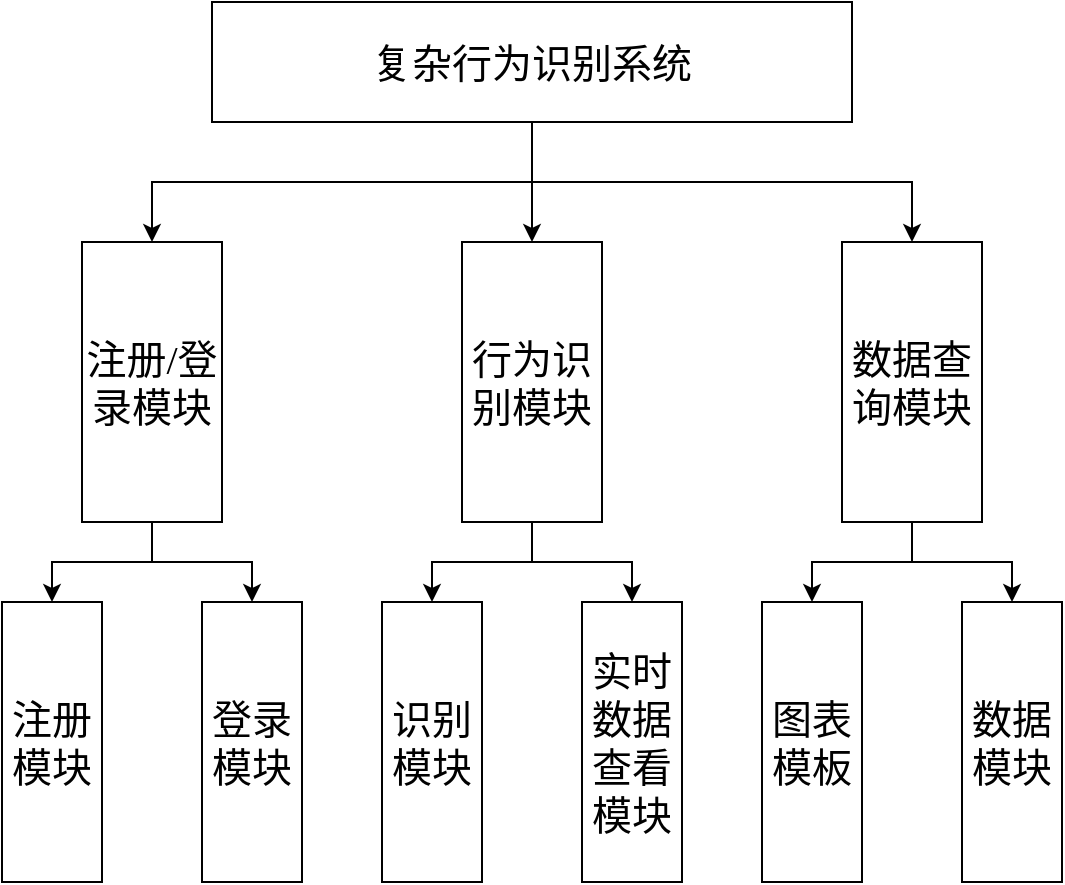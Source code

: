 <mxfile version="12.8.5" type="github">
  <diagram id="879hA1ASLOYgRwbTXVKG" name="Page-1">
    <mxGraphModel dx="868" dy="450" grid="1" gridSize="10" guides="1" tooltips="1" connect="1" arrows="1" fold="1" page="1" pageScale="1" pageWidth="827" pageHeight="1169" math="0" shadow="0">
      <root>
        <mxCell id="0" />
        <mxCell id="1" parent="0" />
        <mxCell id="HFOiEgos_aeJ5IK0qum7-43" value="" style="edgeStyle=orthogonalEdgeStyle;rounded=0;orthogonalLoop=1;jettySize=auto;html=1;fontSize=20;fontFamily=Times New Roman;" parent="1" source="HFOiEgos_aeJ5IK0qum7-1" target="HFOiEgos_aeJ5IK0qum7-35" edge="1">
          <mxGeometry relative="1" as="geometry" />
        </mxCell>
        <mxCell id="HFOiEgos_aeJ5IK0qum7-44" style="edgeStyle=orthogonalEdgeStyle;rounded=0;orthogonalLoop=1;jettySize=auto;html=1;entryX=0.5;entryY=0;entryDx=0;entryDy=0;fontSize=20;fontFamily=Times New Roman;" parent="1" source="HFOiEgos_aeJ5IK0qum7-1" target="HFOiEgos_aeJ5IK0qum7-2" edge="1">
          <mxGeometry relative="1" as="geometry" />
        </mxCell>
        <mxCell id="HFOiEgos_aeJ5IK0qum7-45" style="edgeStyle=orthogonalEdgeStyle;rounded=0;orthogonalLoop=1;jettySize=auto;html=1;fontSize=20;fontFamily=Times New Roman;" parent="1" source="HFOiEgos_aeJ5IK0qum7-1" target="HFOiEgos_aeJ5IK0qum7-40" edge="1">
          <mxGeometry relative="1" as="geometry" />
        </mxCell>
        <mxCell id="HFOiEgos_aeJ5IK0qum7-1" value="复杂行为识别系统" style="rounded=0;whiteSpace=wrap;html=1;fontSize=20;fontFamily=Times New Roman;" parent="1" vertex="1">
          <mxGeometry x="335" y="120" width="320" height="60" as="geometry" />
        </mxCell>
        <mxCell id="HFOiEgos_aeJ5IK0qum7-6" value="" style="edgeStyle=orthogonalEdgeStyle;rounded=0;orthogonalLoop=1;jettySize=auto;html=1;entryX=0.5;entryY=0;entryDx=0;entryDy=0;fontSize=20;fontFamily=Times New Roman;" parent="1" source="HFOiEgos_aeJ5IK0qum7-2" target="HFOiEgos_aeJ5IK0qum7-5" edge="1">
          <mxGeometry relative="1" as="geometry" />
        </mxCell>
        <mxCell id="HFOiEgos_aeJ5IK0qum7-22" style="edgeStyle=orthogonalEdgeStyle;rounded=0;orthogonalLoop=1;jettySize=auto;html=1;entryX=0.5;entryY=0;entryDx=0;entryDy=0;fontSize=20;fontFamily=Times New Roman;" parent="1" source="HFOiEgos_aeJ5IK0qum7-2" target="HFOiEgos_aeJ5IK0qum7-10" edge="1">
          <mxGeometry relative="1" as="geometry" />
        </mxCell>
        <mxCell id="HFOiEgos_aeJ5IK0qum7-2" value="注册/登录模块" style="rounded=0;whiteSpace=wrap;html=1;fontSize=20;fontFamily=Times New Roman;" parent="1" vertex="1">
          <mxGeometry x="270" y="240" width="70" height="140" as="geometry" />
        </mxCell>
        <mxCell id="HFOiEgos_aeJ5IK0qum7-5" value="注册模块" style="rounded=0;whiteSpace=wrap;html=1;fontSize=20;fontFamily=Times New Roman;" parent="1" vertex="1">
          <mxGeometry x="230" y="420" width="50" height="140" as="geometry" />
        </mxCell>
        <mxCell id="HFOiEgos_aeJ5IK0qum7-10" value="登录模块" style="rounded=0;whiteSpace=wrap;html=1;fontSize=20;fontFamily=Times New Roman;" parent="1" vertex="1">
          <mxGeometry x="330" y="420" width="50" height="140" as="geometry" />
        </mxCell>
        <mxCell id="HFOiEgos_aeJ5IK0qum7-33" value="" style="edgeStyle=orthogonalEdgeStyle;rounded=0;orthogonalLoop=1;jettySize=auto;html=1;entryX=0.5;entryY=0;entryDx=0;entryDy=0;fontSize=20;fontFamily=Times New Roman;" parent="1" source="HFOiEgos_aeJ5IK0qum7-35" target="HFOiEgos_aeJ5IK0qum7-36" edge="1">
          <mxGeometry relative="1" as="geometry" />
        </mxCell>
        <mxCell id="HFOiEgos_aeJ5IK0qum7-34" style="edgeStyle=orthogonalEdgeStyle;rounded=0;orthogonalLoop=1;jettySize=auto;html=1;entryX=0.5;entryY=0;entryDx=0;entryDy=0;fontSize=20;fontFamily=Times New Roman;" parent="1" source="HFOiEgos_aeJ5IK0qum7-35" target="HFOiEgos_aeJ5IK0qum7-37" edge="1">
          <mxGeometry relative="1" as="geometry" />
        </mxCell>
        <mxCell id="HFOiEgos_aeJ5IK0qum7-35" value="行为识别模块" style="rounded=0;whiteSpace=wrap;html=1;fontSize=20;fontFamily=Times New Roman;" parent="1" vertex="1">
          <mxGeometry x="460" y="240" width="70" height="140" as="geometry" />
        </mxCell>
        <mxCell id="HFOiEgos_aeJ5IK0qum7-36" value="识别模块" style="rounded=0;whiteSpace=wrap;html=1;fontSize=20;fontFamily=Times New Roman;" parent="1" vertex="1">
          <mxGeometry x="420" y="420" width="50" height="140" as="geometry" />
        </mxCell>
        <mxCell id="HFOiEgos_aeJ5IK0qum7-37" value="实时数据查看模块" style="rounded=0;whiteSpace=wrap;html=1;fontSize=20;fontFamily=Times New Roman;" parent="1" vertex="1">
          <mxGeometry x="520" y="420" width="50" height="140" as="geometry" />
        </mxCell>
        <mxCell id="HFOiEgos_aeJ5IK0qum7-38" value="" style="edgeStyle=orthogonalEdgeStyle;rounded=0;orthogonalLoop=1;jettySize=auto;html=1;entryX=0.5;entryY=0;entryDx=0;entryDy=0;fontSize=20;fontFamily=Times New Roman;" parent="1" source="HFOiEgos_aeJ5IK0qum7-40" target="HFOiEgos_aeJ5IK0qum7-41" edge="1">
          <mxGeometry relative="1" as="geometry" />
        </mxCell>
        <mxCell id="HFOiEgos_aeJ5IK0qum7-39" style="edgeStyle=orthogonalEdgeStyle;rounded=0;orthogonalLoop=1;jettySize=auto;html=1;entryX=0.5;entryY=0;entryDx=0;entryDy=0;fontSize=20;fontFamily=Times New Roman;" parent="1" source="HFOiEgos_aeJ5IK0qum7-40" target="HFOiEgos_aeJ5IK0qum7-42" edge="1">
          <mxGeometry relative="1" as="geometry" />
        </mxCell>
        <mxCell id="HFOiEgos_aeJ5IK0qum7-40" value="数据查询模块" style="rounded=0;whiteSpace=wrap;html=1;fontSize=20;fontFamily=Times New Roman;" parent="1" vertex="1">
          <mxGeometry x="650" y="240" width="70" height="140" as="geometry" />
        </mxCell>
        <mxCell id="HFOiEgos_aeJ5IK0qum7-41" value="图表模板" style="rounded=0;whiteSpace=wrap;html=1;fontSize=20;fontFamily=Times New Roman;" parent="1" vertex="1">
          <mxGeometry x="610" y="420" width="50" height="140" as="geometry" />
        </mxCell>
        <mxCell id="HFOiEgos_aeJ5IK0qum7-42" value="数据模块" style="rounded=0;whiteSpace=wrap;html=1;fontSize=20;fontFamily=Times New Roman;" parent="1" vertex="1">
          <mxGeometry x="710" y="420" width="50" height="140" as="geometry" />
        </mxCell>
      </root>
    </mxGraphModel>
  </diagram>
</mxfile>
